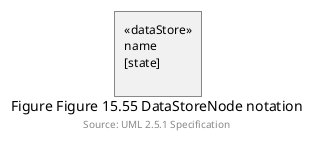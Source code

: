 @startuml
:<<dataStore>>
name
[state] 
]

caption Figure Figure 15.55 DataStoreNode notation
footer Source: UML 2.5.1 Specification
@enduml